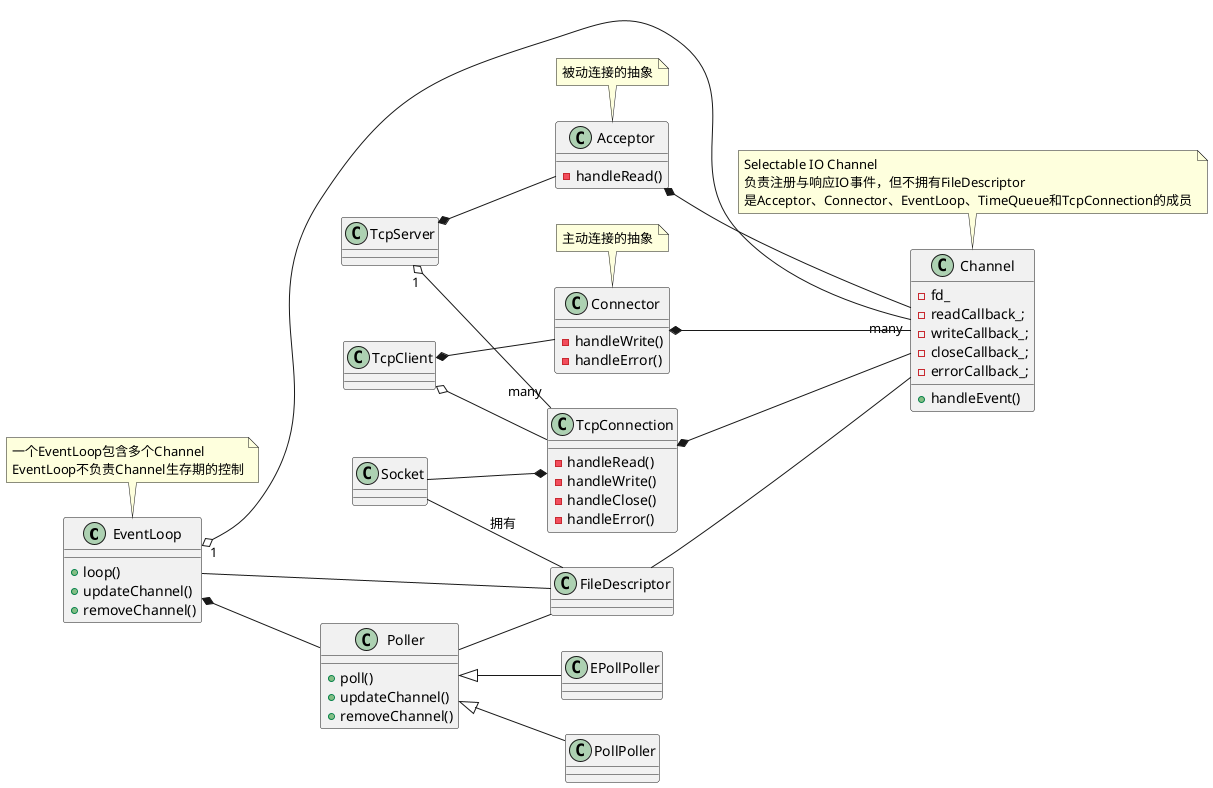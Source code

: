 @startuml
'https://plantuml.com/class-diagram
left to right direction

class EventLoop {
+loop()
+updateChannel()
+removeChannel()
}
note top
一个EventLoop包含多个Channel
EventLoop不负责Channel生存期的控制
end note

class Channel {
-fd_
-readCallback_;
-writeCallback_;
-closeCallback_;
-errorCallback_;
+handleEvent()
}
note top
Selectable IO Channel
负责注册与响应IO事件，但不拥有FileDescriptor
是Acceptor、Connector、EventLoop、TimeQueue和TcpConnection的成员
end note
class Poller {
+poll()
+updateChannel()
+removeChannel()
}

class TcpConnection {
-handleRead()
-handleWrite()
-handleClose()
-handleError()
}

class Acceptor {
-handleRead()
}
note top
被动连接的抽象
end note

class Connector {
-handleWrite()
-handleError()
}
note top
主动连接的抽象
end note

EventLoop *-- Poller
EventLoop -- FileDescriptor
Poller -- FileDescriptor
Socket -- FileDescriptor : 拥有
Socket --* TcpConnection
FileDescriptor -- Channel
Poller <|-- EPollPoller
Poller <|-- PollPoller
EventLoop "1" o-- "many" Channel
TcpConnection *-- Channel
Acceptor *-- Channel
Connector *-- Channel
TcpServer *-- Acceptor
TcpClient *-- Connector
TcpServer "1" o-- "many" TcpConnection
TcpClient o-- TcpConnection


@enduml